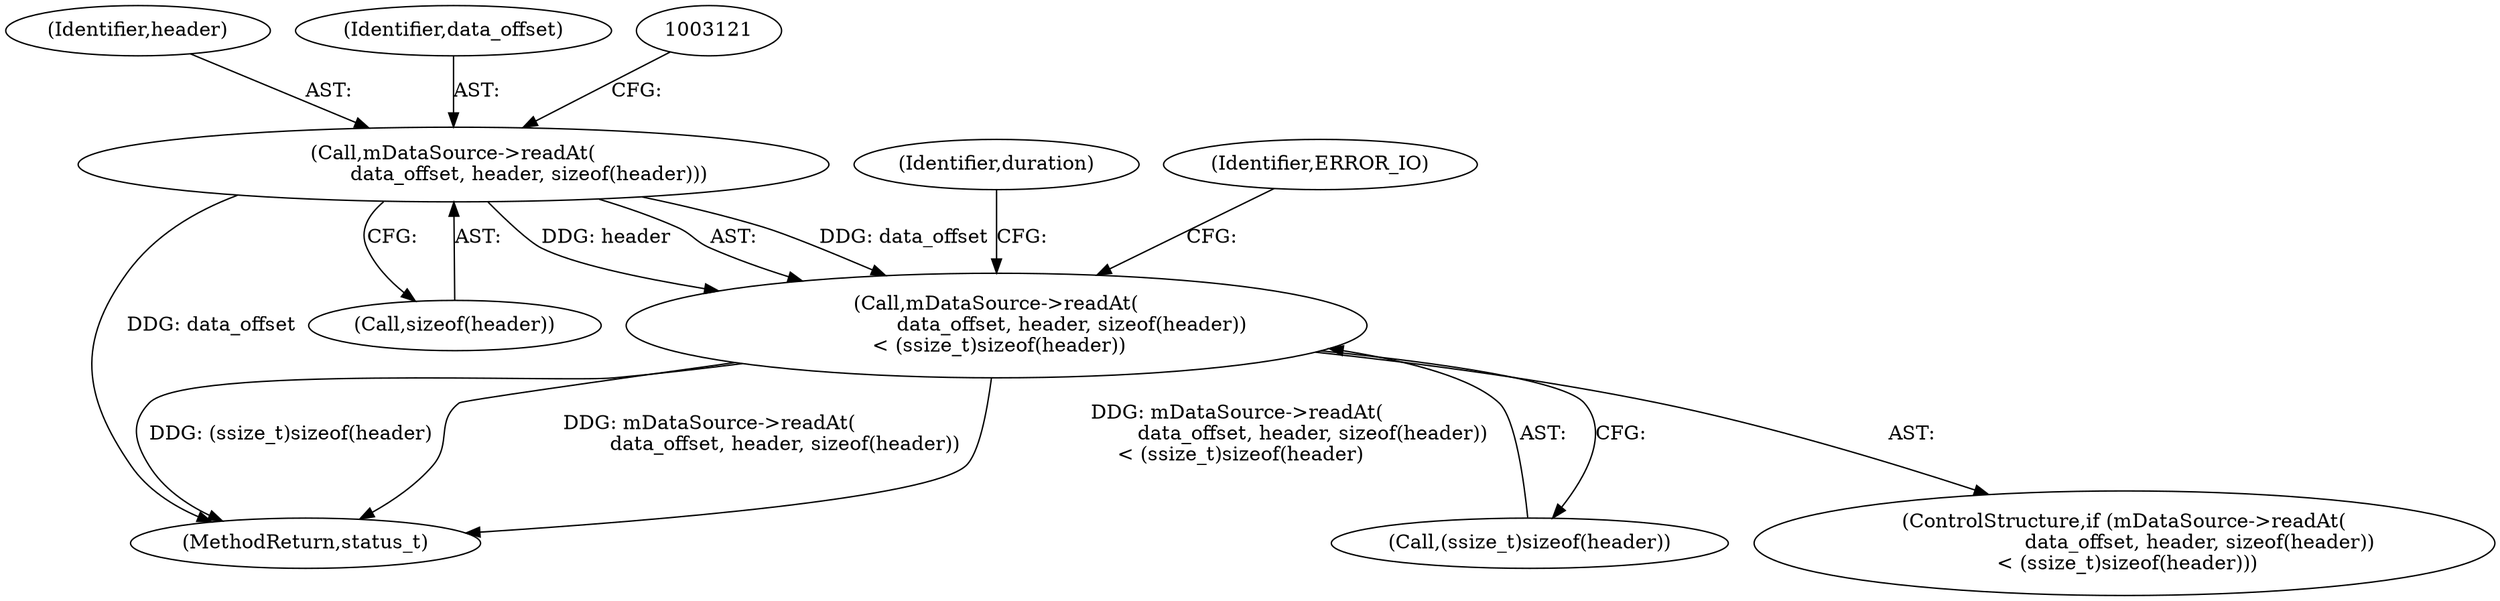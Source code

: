 digraph "0_Android_8a3a2f6ea7defe1a81bb32b3c9f3537f84749b9d@API" {
"1003115" [label="(Call,mDataSource->readAt(\n                        data_offset, header, sizeof(header)))"];
"1003114" [label="(Call,mDataSource->readAt(\n                        data_offset, header, sizeof(header))\n < (ssize_t)sizeof(header))"];
"1003114" [label="(Call,mDataSource->readAt(\n                        data_offset, header, sizeof(header))\n < (ssize_t)sizeof(header))"];
"1003126" [label="(Identifier,ERROR_IO)"];
"1003923" [label="(MethodReturn,status_t)"];
"1003130" [label="(Identifier,duration)"];
"1003117" [label="(Identifier,header)"];
"1003120" [label="(Call,(ssize_t)sizeof(header))"];
"1003115" [label="(Call,mDataSource->readAt(\n                        data_offset, header, sizeof(header)))"];
"1003116" [label="(Identifier,data_offset)"];
"1003113" [label="(ControlStructure,if (mDataSource->readAt(\n                        data_offset, header, sizeof(header))\n < (ssize_t)sizeof(header)))"];
"1003118" [label="(Call,sizeof(header))"];
"1003115" -> "1003114"  [label="AST: "];
"1003115" -> "1003118"  [label="CFG: "];
"1003116" -> "1003115"  [label="AST: "];
"1003117" -> "1003115"  [label="AST: "];
"1003118" -> "1003115"  [label="AST: "];
"1003121" -> "1003115"  [label="CFG: "];
"1003115" -> "1003923"  [label="DDG: data_offset"];
"1003115" -> "1003114"  [label="DDG: data_offset"];
"1003115" -> "1003114"  [label="DDG: header"];
"1003114" -> "1003113"  [label="AST: "];
"1003114" -> "1003120"  [label="CFG: "];
"1003120" -> "1003114"  [label="AST: "];
"1003126" -> "1003114"  [label="CFG: "];
"1003130" -> "1003114"  [label="CFG: "];
"1003114" -> "1003923"  [label="DDG: mDataSource->readAt(\n                        data_offset, header, sizeof(header))\n < (ssize_t)sizeof(header)"];
"1003114" -> "1003923"  [label="DDG: (ssize_t)sizeof(header)"];
"1003114" -> "1003923"  [label="DDG: mDataSource->readAt(\n                        data_offset, header, sizeof(header))"];
}
